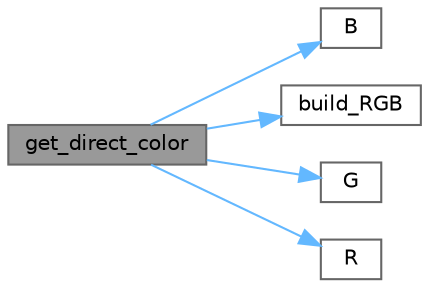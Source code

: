digraph "get_direct_color"
{
 // LATEX_PDF_SIZE
  bgcolor="transparent";
  edge [fontname=Helvetica,fontsize=10,labelfontname=Helvetica,labelfontsize=10];
  node [fontname=Helvetica,fontsize=10,shape=box,height=0.2,width=0.4];
  rankdir="LR";
  Node1 [label="get_direct_color",height=0.2,width=0.4,color="gray40", fillcolor="grey60", style="filled", fontcolor="black",tooltip="This functions return a color formed by a set of bytes that represent each of the RGB components."];
  Node1 -> Node2 [color="steelblue1",style="solid"];
  Node2 [label="B",height=0.2,width=0.4,color="grey40", fillcolor="white", style="filled",URL="$video_8c.html#a24e0201c0056d4d68aa7a34ae360ed87",tooltip="This function returns the blue component of a color in RGB."];
  Node1 -> Node3 [color="steelblue1",style="solid"];
  Node3 [label="build_RGB",height=0.2,width=0.4,color="grey40", fillcolor="white", style="filled",URL="$video_8c.html#a0d38ddec52d5b89b35a21bd3bc0ca247",tooltip="This function returns the color formed by the red, green and blue componets."];
  Node1 -> Node4 [color="steelblue1",style="solid"];
  Node4 [label="G",height=0.2,width=0.4,color="grey40", fillcolor="white", style="filled",URL="$video_8c.html#a951a38a1459357ffe379b5dea65522b2",tooltip="This function returns the green component of a color in RGB."];
  Node1 -> Node5 [color="steelblue1",style="solid"];
  Node5 [label="R",height=0.2,width=0.4,color="grey40", fillcolor="white", style="filled",URL="$video_8c.html#aa01f9bbad6332518ec591451ecff15d2",tooltip="This function returns the red component of a color in RGB."];
}

